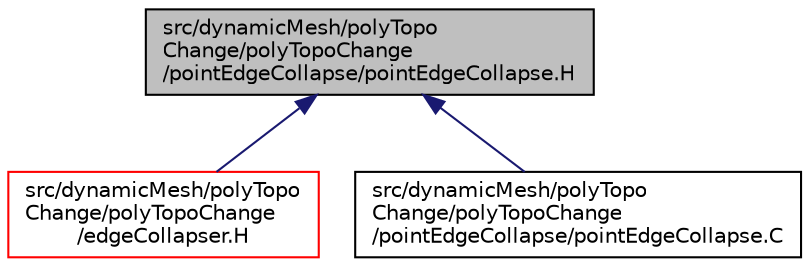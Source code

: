 digraph "src/dynamicMesh/polyTopoChange/polyTopoChange/pointEdgeCollapse/pointEdgeCollapse.H"
{
  bgcolor="transparent";
  edge [fontname="Helvetica",fontsize="10",labelfontname="Helvetica",labelfontsize="10"];
  node [fontname="Helvetica",fontsize="10",shape=record];
  Node1 [label="src/dynamicMesh/polyTopo\lChange/polyTopoChange\l/pointEdgeCollapse/pointEdgeCollapse.H",height=0.2,width=0.4,color="black", fillcolor="grey75", style="filled", fontcolor="black"];
  Node1 -> Node2 [dir="back",color="midnightblue",fontsize="10",style="solid",fontname="Helvetica"];
  Node2 [label="src/dynamicMesh/polyTopo\lChange/polyTopoChange\l/edgeCollapser.H",height=0.2,width=0.4,color="red",URL="$a05012.html"];
  Node1 -> Node3 [dir="back",color="midnightblue",fontsize="10",style="solid",fontname="Helvetica"];
  Node3 [label="src/dynamicMesh/polyTopo\lChange/polyTopoChange\l/pointEdgeCollapse/pointEdgeCollapse.C",height=0.2,width=0.4,color="black",URL="$a05020.html"];
}

